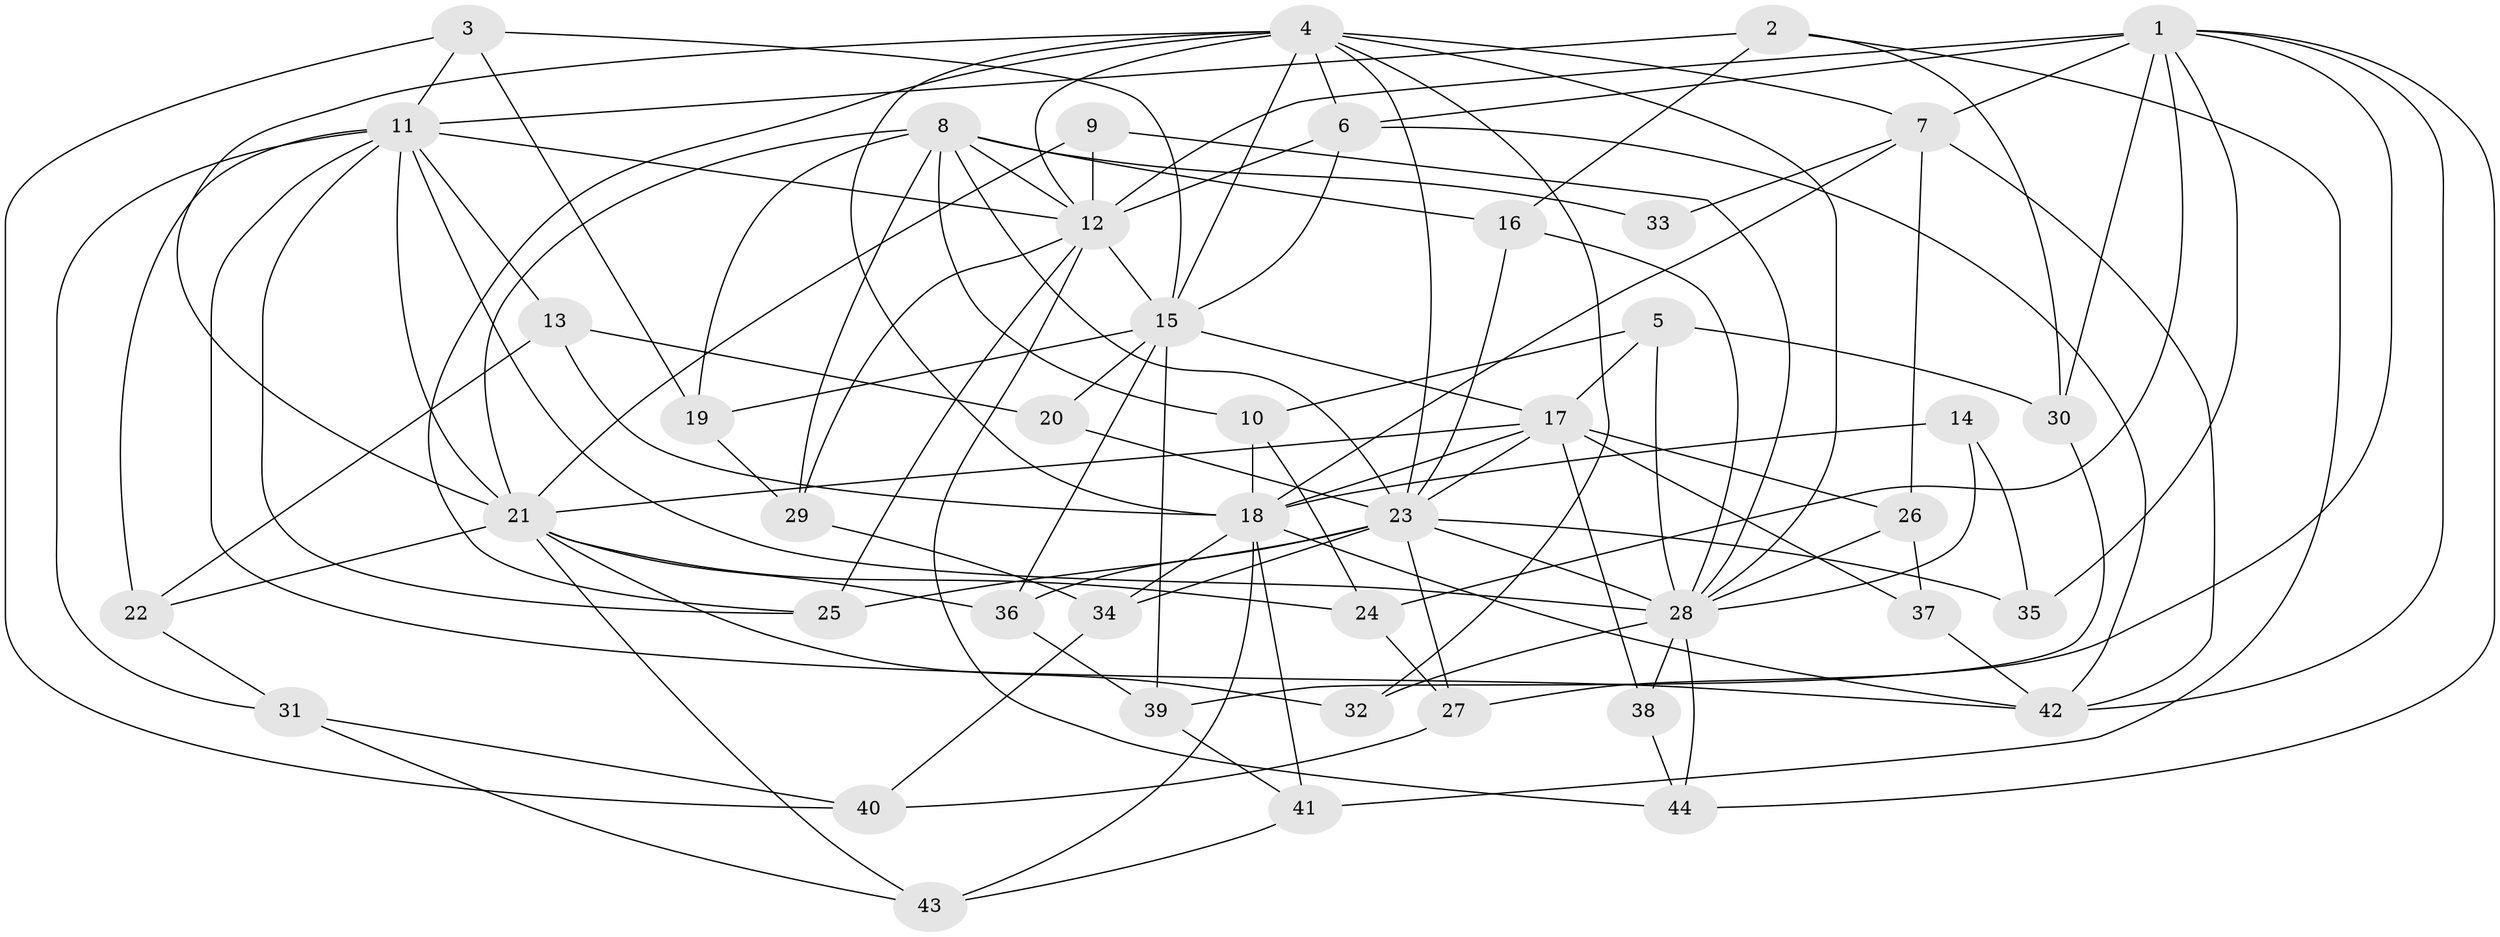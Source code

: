 // original degree distribution, {4: 1.0}
// Generated by graph-tools (version 1.1) at 2025/43/03/06/25 01:43:21]
// undirected, 44 vertices, 117 edges
graph export_dot {
graph [start="1"]
  node [color=gray90,style=filled];
  1;
  2;
  3;
  4;
  5;
  6;
  7;
  8;
  9;
  10;
  11;
  12;
  13;
  14;
  15;
  16;
  17;
  18;
  19;
  20;
  21;
  22;
  23;
  24;
  25;
  26;
  27;
  28;
  29;
  30;
  31;
  32;
  33;
  34;
  35;
  36;
  37;
  38;
  39;
  40;
  41;
  42;
  43;
  44;
  1 -- 6 [weight=1.0];
  1 -- 7 [weight=1.0];
  1 -- 12 [weight=2.0];
  1 -- 24 [weight=1.0];
  1 -- 27 [weight=1.0];
  1 -- 30 [weight=1.0];
  1 -- 35 [weight=1.0];
  1 -- 42 [weight=1.0];
  1 -- 44 [weight=1.0];
  2 -- 11 [weight=1.0];
  2 -- 16 [weight=1.0];
  2 -- 30 [weight=1.0];
  2 -- 41 [weight=1.0];
  3 -- 11 [weight=1.0];
  3 -- 15 [weight=1.0];
  3 -- 19 [weight=1.0];
  3 -- 40 [weight=1.0];
  4 -- 6 [weight=1.0];
  4 -- 7 [weight=1.0];
  4 -- 12 [weight=1.0];
  4 -- 15 [weight=1.0];
  4 -- 18 [weight=1.0];
  4 -- 21 [weight=1.0];
  4 -- 23 [weight=1.0];
  4 -- 25 [weight=1.0];
  4 -- 28 [weight=1.0];
  4 -- 32 [weight=1.0];
  5 -- 10 [weight=1.0];
  5 -- 17 [weight=1.0];
  5 -- 28 [weight=1.0];
  5 -- 30 [weight=1.0];
  6 -- 12 [weight=2.0];
  6 -- 15 [weight=1.0];
  6 -- 42 [weight=1.0];
  7 -- 18 [weight=2.0];
  7 -- 26 [weight=1.0];
  7 -- 33 [weight=1.0];
  7 -- 42 [weight=2.0];
  8 -- 10 [weight=1.0];
  8 -- 12 [weight=1.0];
  8 -- 16 [weight=1.0];
  8 -- 19 [weight=1.0];
  8 -- 21 [weight=1.0];
  8 -- 23 [weight=1.0];
  8 -- 29 [weight=1.0];
  8 -- 33 [weight=3.0];
  9 -- 12 [weight=1.0];
  9 -- 21 [weight=2.0];
  9 -- 28 [weight=1.0];
  10 -- 18 [weight=1.0];
  10 -- 24 [weight=1.0];
  11 -- 12 [weight=1.0];
  11 -- 13 [weight=1.0];
  11 -- 21 [weight=1.0];
  11 -- 22 [weight=1.0];
  11 -- 25 [weight=1.0];
  11 -- 28 [weight=1.0];
  11 -- 31 [weight=1.0];
  11 -- 42 [weight=1.0];
  12 -- 15 [weight=1.0];
  12 -- 25 [weight=1.0];
  12 -- 29 [weight=1.0];
  12 -- 44 [weight=1.0];
  13 -- 18 [weight=1.0];
  13 -- 20 [weight=1.0];
  13 -- 22 [weight=1.0];
  14 -- 18 [weight=2.0];
  14 -- 28 [weight=1.0];
  14 -- 35 [weight=1.0];
  15 -- 17 [weight=1.0];
  15 -- 19 [weight=1.0];
  15 -- 20 [weight=2.0];
  15 -- 36 [weight=1.0];
  15 -- 39 [weight=1.0];
  16 -- 23 [weight=1.0];
  16 -- 28 [weight=1.0];
  17 -- 18 [weight=1.0];
  17 -- 21 [weight=1.0];
  17 -- 23 [weight=1.0];
  17 -- 26 [weight=1.0];
  17 -- 37 [weight=1.0];
  17 -- 38 [weight=1.0];
  18 -- 34 [weight=1.0];
  18 -- 41 [weight=1.0];
  18 -- 42 [weight=1.0];
  18 -- 43 [weight=1.0];
  19 -- 29 [weight=1.0];
  20 -- 23 [weight=1.0];
  21 -- 22 [weight=1.0];
  21 -- 24 [weight=1.0];
  21 -- 32 [weight=2.0];
  21 -- 36 [weight=1.0];
  21 -- 43 [weight=1.0];
  22 -- 31 [weight=1.0];
  23 -- 25 [weight=1.0];
  23 -- 27 [weight=1.0];
  23 -- 28 [weight=1.0];
  23 -- 34 [weight=1.0];
  23 -- 35 [weight=2.0];
  23 -- 36 [weight=1.0];
  24 -- 27 [weight=1.0];
  26 -- 28 [weight=1.0];
  26 -- 37 [weight=1.0];
  27 -- 40 [weight=1.0];
  28 -- 32 [weight=1.0];
  28 -- 38 [weight=2.0];
  28 -- 44 [weight=1.0];
  29 -- 34 [weight=1.0];
  30 -- 39 [weight=1.0];
  31 -- 40 [weight=1.0];
  31 -- 43 [weight=1.0];
  34 -- 40 [weight=1.0];
  36 -- 39 [weight=1.0];
  37 -- 42 [weight=2.0];
  38 -- 44 [weight=1.0];
  39 -- 41 [weight=1.0];
  41 -- 43 [weight=1.0];
}
